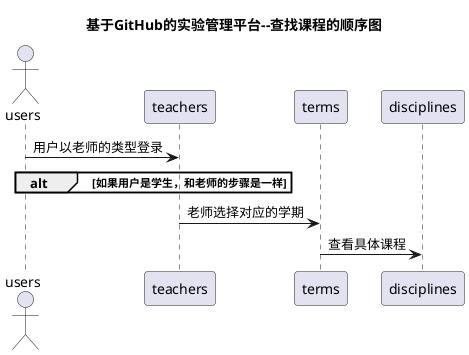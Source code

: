 @startuml
title 基于GitHub的实验管理平台--查找课程的顺序图
actor users
users->teachers:用户以老师的类型登录
alt 如果用户是学生，和老师的步骤是一样
end
teachers->terms:老师选择对应的学期
terms->disciplines:查看具体课程
@enduml